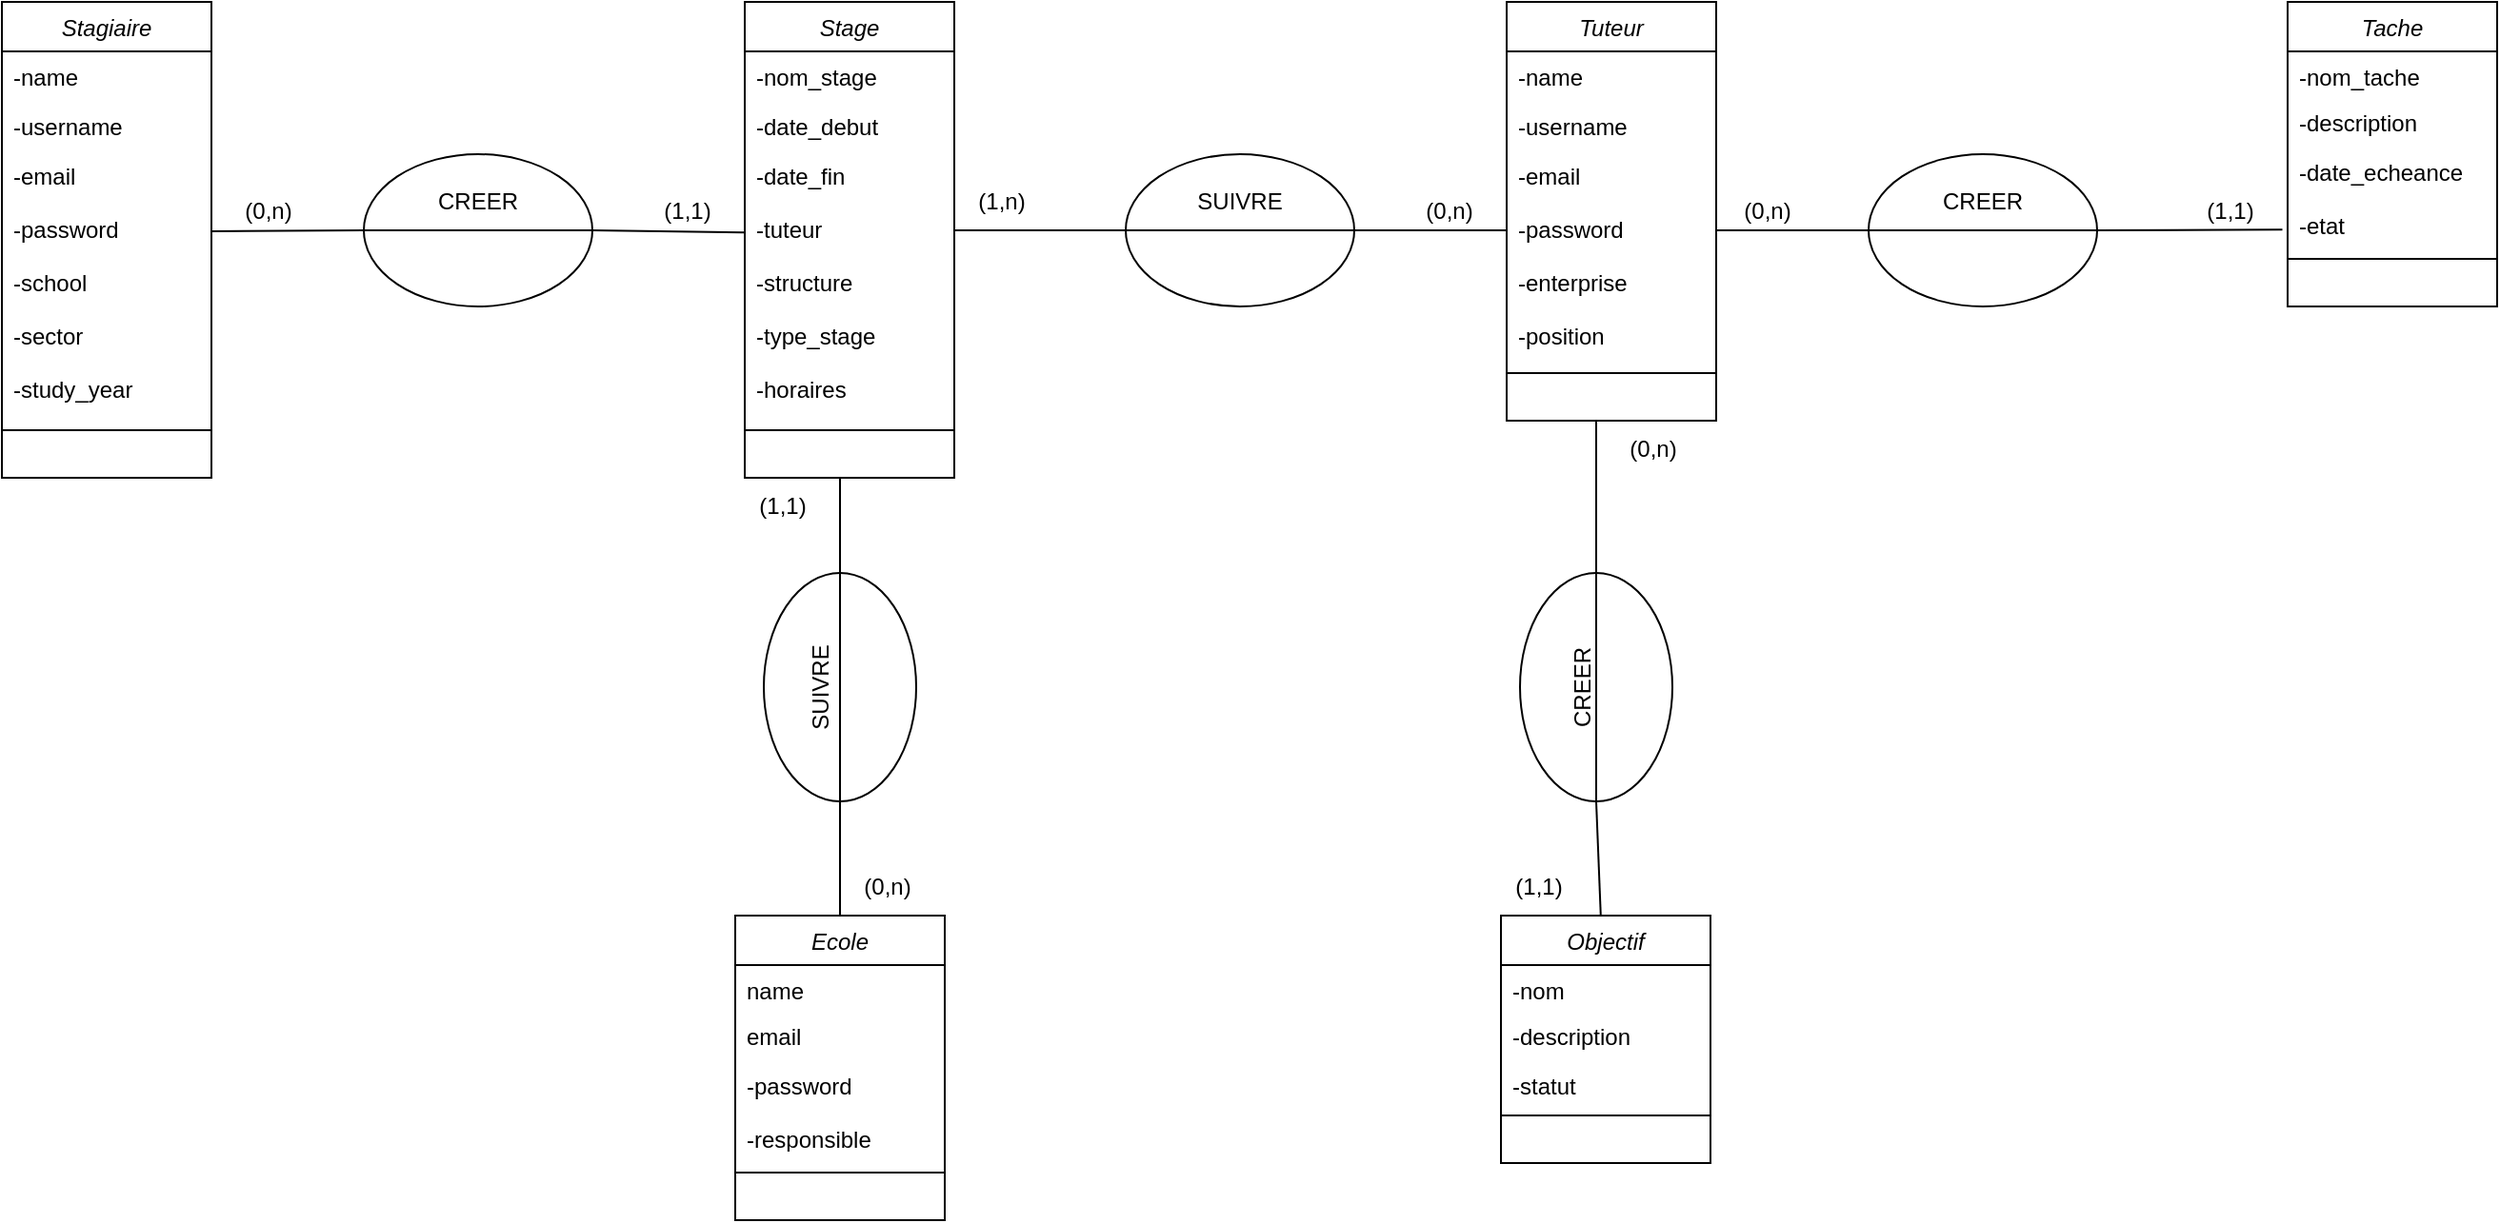 <mxfile version="24.3.1" type="github">
  <diagram id="C5RBs43oDa-KdzZeNtuy" name="Page-1">
    <mxGraphModel dx="1758" dy="669" grid="1" gridSize="10" guides="1" tooltips="1" connect="1" arrows="1" fold="1" page="1" pageScale="1" pageWidth="1654" pageHeight="2336" math="0" shadow="0">
      <root>
        <mxCell id="WIyWlLk6GJQsqaUBKTNV-0" />
        <mxCell id="WIyWlLk6GJQsqaUBKTNV-1" parent="WIyWlLk6GJQsqaUBKTNV-0" />
        <mxCell id="zkfFHV4jXpPFQw0GAbJ--0" value="Stagiaire" style="swimlane;fontStyle=2;align=center;verticalAlign=top;childLayout=stackLayout;horizontal=1;startSize=26;horizontalStack=0;resizeParent=1;resizeLast=0;collapsible=1;marginBottom=0;rounded=0;shadow=0;strokeWidth=1;" parent="WIyWlLk6GJQsqaUBKTNV-1" vertex="1">
          <mxGeometry x="40" y="40" width="110" height="250" as="geometry">
            <mxRectangle x="230" y="140" width="160" height="26" as="alternateBounds" />
          </mxGeometry>
        </mxCell>
        <mxCell id="zkfFHV4jXpPFQw0GAbJ--1" value="-name" style="text;align=left;verticalAlign=top;spacingLeft=4;spacingRight=4;overflow=hidden;rotatable=0;points=[[0,0.5],[1,0.5]];portConstraint=eastwest;" parent="zkfFHV4jXpPFQw0GAbJ--0" vertex="1">
          <mxGeometry y="26" width="110" height="26" as="geometry" />
        </mxCell>
        <mxCell id="zkfFHV4jXpPFQw0GAbJ--2" value="-username" style="text;align=left;verticalAlign=top;spacingLeft=4;spacingRight=4;overflow=hidden;rotatable=0;points=[[0,0.5],[1,0.5]];portConstraint=eastwest;rounded=0;shadow=0;html=0;" parent="zkfFHV4jXpPFQw0GAbJ--0" vertex="1">
          <mxGeometry y="52" width="110" height="26" as="geometry" />
        </mxCell>
        <mxCell id="zkfFHV4jXpPFQw0GAbJ--3" value="-email&#xa;&#xa;-password&#xa;&#xa;-school&#xa;&#xa;-sector&#xa;&#xa;-study_year" style="text;align=left;verticalAlign=top;spacingLeft=4;spacingRight=4;overflow=hidden;rotatable=0;points=[[0,0.5],[1,0.5]];portConstraint=eastwest;rounded=0;shadow=0;html=0;" parent="zkfFHV4jXpPFQw0GAbJ--0" vertex="1">
          <mxGeometry y="78" width="110" height="142" as="geometry" />
        </mxCell>
        <mxCell id="zkfFHV4jXpPFQw0GAbJ--4" value="" style="line;html=1;strokeWidth=1;align=left;verticalAlign=middle;spacingTop=-1;spacingLeft=3;spacingRight=3;rotatable=0;labelPosition=right;points=[];portConstraint=eastwest;" parent="zkfFHV4jXpPFQw0GAbJ--0" vertex="1">
          <mxGeometry y="220" width="110" height="10" as="geometry" />
        </mxCell>
        <mxCell id="qF7rVo1eFIpwI3qwEgAx-1" value="Tuteur" style="swimlane;fontStyle=2;align=center;verticalAlign=top;childLayout=stackLayout;horizontal=1;startSize=26;horizontalStack=0;resizeParent=1;resizeLast=0;collapsible=1;marginBottom=0;rounded=0;shadow=0;strokeWidth=1;" vertex="1" parent="WIyWlLk6GJQsqaUBKTNV-1">
          <mxGeometry x="830" y="40" width="110" height="220" as="geometry">
            <mxRectangle x="230" y="140" width="160" height="26" as="alternateBounds" />
          </mxGeometry>
        </mxCell>
        <mxCell id="qF7rVo1eFIpwI3qwEgAx-2" value="-name" style="text;align=left;verticalAlign=top;spacingLeft=4;spacingRight=4;overflow=hidden;rotatable=0;points=[[0,0.5],[1,0.5]];portConstraint=eastwest;" vertex="1" parent="qF7rVo1eFIpwI3qwEgAx-1">
          <mxGeometry y="26" width="110" height="26" as="geometry" />
        </mxCell>
        <mxCell id="qF7rVo1eFIpwI3qwEgAx-3" value="-username" style="text;align=left;verticalAlign=top;spacingLeft=4;spacingRight=4;overflow=hidden;rotatable=0;points=[[0,0.5],[1,0.5]];portConstraint=eastwest;rounded=0;shadow=0;html=0;" vertex="1" parent="qF7rVo1eFIpwI3qwEgAx-1">
          <mxGeometry y="52" width="110" height="26" as="geometry" />
        </mxCell>
        <mxCell id="qF7rVo1eFIpwI3qwEgAx-4" value="-email&#xa;&#xa;-password&#xa;&#xa;-enterprise&#xa;&#xa;-position" style="text;align=left;verticalAlign=top;spacingLeft=4;spacingRight=4;overflow=hidden;rotatable=0;points=[[0,0.5],[1,0.5]];portConstraint=eastwest;rounded=0;shadow=0;html=0;" vertex="1" parent="qF7rVo1eFIpwI3qwEgAx-1">
          <mxGeometry y="78" width="110" height="102" as="geometry" />
        </mxCell>
        <mxCell id="qF7rVo1eFIpwI3qwEgAx-5" value="" style="line;html=1;strokeWidth=1;align=left;verticalAlign=middle;spacingTop=-1;spacingLeft=3;spacingRight=3;rotatable=0;labelPosition=right;points=[];portConstraint=eastwest;" vertex="1" parent="qF7rVo1eFIpwI3qwEgAx-1">
          <mxGeometry y="180" width="110" height="30" as="geometry" />
        </mxCell>
        <mxCell id="qF7rVo1eFIpwI3qwEgAx-6" value="Ecole" style="swimlane;fontStyle=2;align=center;verticalAlign=top;childLayout=stackLayout;horizontal=1;startSize=26;horizontalStack=0;resizeParent=1;resizeLast=0;collapsible=1;marginBottom=0;rounded=0;shadow=0;strokeWidth=1;" vertex="1" parent="WIyWlLk6GJQsqaUBKTNV-1">
          <mxGeometry x="425" y="520" width="110" height="160" as="geometry">
            <mxRectangle x="230" y="140" width="160" height="26" as="alternateBounds" />
          </mxGeometry>
        </mxCell>
        <mxCell id="qF7rVo1eFIpwI3qwEgAx-7" value="name" style="text;align=left;verticalAlign=top;spacingLeft=4;spacingRight=4;overflow=hidden;rotatable=0;points=[[0,0.5],[1,0.5]];portConstraint=eastwest;" vertex="1" parent="qF7rVo1eFIpwI3qwEgAx-6">
          <mxGeometry y="26" width="110" height="24" as="geometry" />
        </mxCell>
        <mxCell id="qF7rVo1eFIpwI3qwEgAx-8" value="email" style="text;align=left;verticalAlign=top;spacingLeft=4;spacingRight=4;overflow=hidden;rotatable=0;points=[[0,0.5],[1,0.5]];portConstraint=eastwest;rounded=0;shadow=0;html=0;" vertex="1" parent="qF7rVo1eFIpwI3qwEgAx-6">
          <mxGeometry y="50" width="110" height="26" as="geometry" />
        </mxCell>
        <mxCell id="qF7rVo1eFIpwI3qwEgAx-9" value="-password&#xa;&#xa;-responsible" style="text;align=left;verticalAlign=top;spacingLeft=4;spacingRight=4;overflow=hidden;rotatable=0;points=[[0,0.5],[1,0.5]];portConstraint=eastwest;rounded=0;shadow=0;html=0;" vertex="1" parent="qF7rVo1eFIpwI3qwEgAx-6">
          <mxGeometry y="76" width="110" height="44" as="geometry" />
        </mxCell>
        <mxCell id="qF7rVo1eFIpwI3qwEgAx-10" value="" style="line;html=1;strokeWidth=1;align=left;verticalAlign=middle;spacingTop=-1;spacingLeft=3;spacingRight=3;rotatable=0;labelPosition=right;points=[];portConstraint=eastwest;" vertex="1" parent="qF7rVo1eFIpwI3qwEgAx-6">
          <mxGeometry y="120" width="110" height="30" as="geometry" />
        </mxCell>
        <mxCell id="qF7rVo1eFIpwI3qwEgAx-11" value="Stage" style="swimlane;fontStyle=2;align=center;verticalAlign=top;childLayout=stackLayout;horizontal=1;startSize=26;horizontalStack=0;resizeParent=1;resizeLast=0;collapsible=1;marginBottom=0;rounded=0;shadow=0;strokeWidth=1;" vertex="1" parent="WIyWlLk6GJQsqaUBKTNV-1">
          <mxGeometry x="430" y="40" width="110" height="250" as="geometry">
            <mxRectangle x="230" y="140" width="160" height="26" as="alternateBounds" />
          </mxGeometry>
        </mxCell>
        <mxCell id="qF7rVo1eFIpwI3qwEgAx-12" value="-nom_stage" style="text;align=left;verticalAlign=top;spacingLeft=4;spacingRight=4;overflow=hidden;rotatable=0;points=[[0,0.5],[1,0.5]];portConstraint=eastwest;" vertex="1" parent="qF7rVo1eFIpwI3qwEgAx-11">
          <mxGeometry y="26" width="110" height="26" as="geometry" />
        </mxCell>
        <mxCell id="qF7rVo1eFIpwI3qwEgAx-13" value="-date_debut" style="text;align=left;verticalAlign=top;spacingLeft=4;spacingRight=4;overflow=hidden;rotatable=0;points=[[0,0.5],[1,0.5]];portConstraint=eastwest;rounded=0;shadow=0;html=0;" vertex="1" parent="qF7rVo1eFIpwI3qwEgAx-11">
          <mxGeometry y="52" width="110" height="26" as="geometry" />
        </mxCell>
        <mxCell id="qF7rVo1eFIpwI3qwEgAx-14" value="-date_fin&#xa;&#xa;-tuteur&#xa;&#xa;-structure&#xa;&#xa;-type_stage&#xa;&#xa;-horaires" style="text;align=left;verticalAlign=top;spacingLeft=4;spacingRight=4;overflow=hidden;rotatable=0;points=[[0,0.5],[1,0.5]];portConstraint=eastwest;rounded=0;shadow=0;html=0;" vertex="1" parent="qF7rVo1eFIpwI3qwEgAx-11">
          <mxGeometry y="78" width="110" height="132" as="geometry" />
        </mxCell>
        <mxCell id="qF7rVo1eFIpwI3qwEgAx-15" value="" style="line;html=1;strokeWidth=1;align=left;verticalAlign=middle;spacingTop=-1;spacingLeft=3;spacingRight=3;rotatable=0;labelPosition=right;points=[];portConstraint=eastwest;" vertex="1" parent="qF7rVo1eFIpwI3qwEgAx-11">
          <mxGeometry y="210" width="110" height="30" as="geometry" />
        </mxCell>
        <mxCell id="qF7rVo1eFIpwI3qwEgAx-16" value="Tache" style="swimlane;fontStyle=2;align=center;verticalAlign=top;childLayout=stackLayout;horizontal=1;startSize=26;horizontalStack=0;resizeParent=1;resizeLast=0;collapsible=1;marginBottom=0;rounded=0;shadow=0;strokeWidth=1;" vertex="1" parent="WIyWlLk6GJQsqaUBKTNV-1">
          <mxGeometry x="1240" y="40" width="110" height="160" as="geometry">
            <mxRectangle x="230" y="140" width="160" height="26" as="alternateBounds" />
          </mxGeometry>
        </mxCell>
        <mxCell id="qF7rVo1eFIpwI3qwEgAx-17" value="-nom_tache" style="text;align=left;verticalAlign=top;spacingLeft=4;spacingRight=4;overflow=hidden;rotatable=0;points=[[0,0.5],[1,0.5]];portConstraint=eastwest;" vertex="1" parent="qF7rVo1eFIpwI3qwEgAx-16">
          <mxGeometry y="26" width="110" height="24" as="geometry" />
        </mxCell>
        <mxCell id="qF7rVo1eFIpwI3qwEgAx-18" value="-description" style="text;align=left;verticalAlign=top;spacingLeft=4;spacingRight=4;overflow=hidden;rotatable=0;points=[[0,0.5],[1,0.5]];portConstraint=eastwest;rounded=0;shadow=0;html=0;" vertex="1" parent="qF7rVo1eFIpwI3qwEgAx-16">
          <mxGeometry y="50" width="110" height="26" as="geometry" />
        </mxCell>
        <mxCell id="qF7rVo1eFIpwI3qwEgAx-19" value="-date_echeance&#xa;&#xa;-etat" style="text;align=left;verticalAlign=top;spacingLeft=4;spacingRight=4;overflow=hidden;rotatable=0;points=[[0,0.5],[1,0.5]];portConstraint=eastwest;rounded=0;shadow=0;html=0;" vertex="1" parent="qF7rVo1eFIpwI3qwEgAx-16">
          <mxGeometry y="76" width="110" height="44" as="geometry" />
        </mxCell>
        <mxCell id="qF7rVo1eFIpwI3qwEgAx-20" value="" style="line;html=1;strokeWidth=1;align=left;verticalAlign=middle;spacingTop=-1;spacingLeft=3;spacingRight=3;rotatable=0;labelPosition=right;points=[];portConstraint=eastwest;" vertex="1" parent="qF7rVo1eFIpwI3qwEgAx-16">
          <mxGeometry y="120" width="110" height="30" as="geometry" />
        </mxCell>
        <mxCell id="qF7rVo1eFIpwI3qwEgAx-21" value="Objectif" style="swimlane;fontStyle=2;align=center;verticalAlign=top;childLayout=stackLayout;horizontal=1;startSize=26;horizontalStack=0;resizeParent=1;resizeLast=0;collapsible=1;marginBottom=0;rounded=0;shadow=0;strokeWidth=1;" vertex="1" parent="WIyWlLk6GJQsqaUBKTNV-1">
          <mxGeometry x="827" y="520" width="110" height="130" as="geometry">
            <mxRectangle x="230" y="140" width="160" height="26" as="alternateBounds" />
          </mxGeometry>
        </mxCell>
        <mxCell id="qF7rVo1eFIpwI3qwEgAx-22" value="-nom" style="text;align=left;verticalAlign=top;spacingLeft=4;spacingRight=4;overflow=hidden;rotatable=0;points=[[0,0.5],[1,0.5]];portConstraint=eastwest;" vertex="1" parent="qF7rVo1eFIpwI3qwEgAx-21">
          <mxGeometry y="26" width="110" height="24" as="geometry" />
        </mxCell>
        <mxCell id="qF7rVo1eFIpwI3qwEgAx-23" value="-description" style="text;align=left;verticalAlign=top;spacingLeft=4;spacingRight=4;overflow=hidden;rotatable=0;points=[[0,0.5],[1,0.5]];portConstraint=eastwest;rounded=0;shadow=0;html=0;" vertex="1" parent="qF7rVo1eFIpwI3qwEgAx-21">
          <mxGeometry y="50" width="110" height="26" as="geometry" />
        </mxCell>
        <mxCell id="qF7rVo1eFIpwI3qwEgAx-24" value="-statut" style="text;align=left;verticalAlign=top;spacingLeft=4;spacingRight=4;overflow=hidden;rotatable=0;points=[[0,0.5],[1,0.5]];portConstraint=eastwest;rounded=0;shadow=0;html=0;" vertex="1" parent="qF7rVo1eFIpwI3qwEgAx-21">
          <mxGeometry y="76" width="110" height="14" as="geometry" />
        </mxCell>
        <mxCell id="qF7rVo1eFIpwI3qwEgAx-25" value="" style="line;html=1;strokeWidth=1;align=left;verticalAlign=middle;spacingTop=-1;spacingLeft=3;spacingRight=3;rotatable=0;labelPosition=right;points=[];portConstraint=eastwest;" vertex="1" parent="qF7rVo1eFIpwI3qwEgAx-21">
          <mxGeometry y="90" width="110" height="30" as="geometry" />
        </mxCell>
        <mxCell id="qF7rVo1eFIpwI3qwEgAx-28" value="" style="ellipse;whiteSpace=wrap;html=1;" vertex="1" parent="WIyWlLk6GJQsqaUBKTNV-1">
          <mxGeometry x="230" y="120" width="120" height="80" as="geometry" />
        </mxCell>
        <mxCell id="qF7rVo1eFIpwI3qwEgAx-29" value="" style="endArrow=none;html=1;rounded=0;exitX=0;exitY=0.5;exitDx=0;exitDy=0;entryX=1;entryY=0.5;entryDx=0;entryDy=0;" edge="1" parent="WIyWlLk6GJQsqaUBKTNV-1" source="qF7rVo1eFIpwI3qwEgAx-28" target="qF7rVo1eFIpwI3qwEgAx-28">
          <mxGeometry width="50" height="50" relative="1" as="geometry">
            <mxPoint x="480" y="450" as="sourcePoint" />
            <mxPoint x="150" y="440" as="targetPoint" />
          </mxGeometry>
        </mxCell>
        <mxCell id="qF7rVo1eFIpwI3qwEgAx-30" value="CREER" style="text;html=1;align=center;verticalAlign=middle;whiteSpace=wrap;rounded=0;" vertex="1" parent="WIyWlLk6GJQsqaUBKTNV-1">
          <mxGeometry x="260" y="130" width="60" height="30" as="geometry" />
        </mxCell>
        <mxCell id="qF7rVo1eFIpwI3qwEgAx-35" value="" style="ellipse;whiteSpace=wrap;html=1;" vertex="1" parent="WIyWlLk6GJQsqaUBKTNV-1">
          <mxGeometry x="630" y="120" width="120" height="80" as="geometry" />
        </mxCell>
        <mxCell id="qF7rVo1eFIpwI3qwEgAx-44" value="" style="ellipse;whiteSpace=wrap;html=1;" vertex="1" parent="WIyWlLk6GJQsqaUBKTNV-1">
          <mxGeometry x="1020" y="120" width="120" height="80" as="geometry" />
        </mxCell>
        <mxCell id="qF7rVo1eFIpwI3qwEgAx-45" value="CREER" style="text;html=1;align=center;verticalAlign=middle;whiteSpace=wrap;rounded=0;" vertex="1" parent="WIyWlLk6GJQsqaUBKTNV-1">
          <mxGeometry x="1050" y="130" width="60" height="30" as="geometry" />
        </mxCell>
        <mxCell id="qF7rVo1eFIpwI3qwEgAx-46" value="" style="endArrow=none;html=1;rounded=0;exitX=0;exitY=0.5;exitDx=0;exitDy=0;entryX=1;entryY=0.5;entryDx=0;entryDy=0;" edge="1" parent="WIyWlLk6GJQsqaUBKTNV-1" source="qF7rVo1eFIpwI3qwEgAx-44" target="qF7rVo1eFIpwI3qwEgAx-44">
          <mxGeometry width="50" height="50" relative="1" as="geometry">
            <mxPoint x="480" y="490" as="sourcePoint" />
            <mxPoint x="520" y="440" as="targetPoint" />
          </mxGeometry>
        </mxCell>
        <mxCell id="qF7rVo1eFIpwI3qwEgAx-47" value="SUIVRE" style="text;html=1;align=center;verticalAlign=middle;whiteSpace=wrap;rounded=0;" vertex="1" parent="WIyWlLk6GJQsqaUBKTNV-1">
          <mxGeometry x="660" y="130" width="60" height="30" as="geometry" />
        </mxCell>
        <mxCell id="qF7rVo1eFIpwI3qwEgAx-48" value="" style="endArrow=none;html=1;rounded=0;entryX=1;entryY=0.5;entryDx=0;entryDy=0;exitX=0;exitY=0.5;exitDx=0;exitDy=0;" edge="1" parent="WIyWlLk6GJQsqaUBKTNV-1" source="qF7rVo1eFIpwI3qwEgAx-35" target="qF7rVo1eFIpwI3qwEgAx-35">
          <mxGeometry width="50" height="50" relative="1" as="geometry">
            <mxPoint x="450" y="250" as="sourcePoint" />
            <mxPoint x="500" y="200" as="targetPoint" />
          </mxGeometry>
        </mxCell>
        <mxCell id="qF7rVo1eFIpwI3qwEgAx-49" value="" style="endArrow=none;html=1;rounded=0;exitX=1;exitY=0.5;exitDx=0;exitDy=0;entryX=-0.004;entryY=0.327;entryDx=0;entryDy=0;entryPerimeter=0;" edge="1" parent="WIyWlLk6GJQsqaUBKTNV-1" source="qF7rVo1eFIpwI3qwEgAx-28" target="qF7rVo1eFIpwI3qwEgAx-14">
          <mxGeometry width="50" height="50" relative="1" as="geometry">
            <mxPoint x="450" y="250" as="sourcePoint" />
            <mxPoint x="500" y="200" as="targetPoint" />
          </mxGeometry>
        </mxCell>
        <mxCell id="qF7rVo1eFIpwI3qwEgAx-50" value="" style="endArrow=none;html=1;rounded=0;exitX=1;exitY=0.299;exitDx=0;exitDy=0;entryX=0;entryY=0.5;entryDx=0;entryDy=0;exitPerimeter=0;" edge="1" parent="WIyWlLk6GJQsqaUBKTNV-1" source="zkfFHV4jXpPFQw0GAbJ--3" target="qF7rVo1eFIpwI3qwEgAx-28">
          <mxGeometry width="50" height="50" relative="1" as="geometry">
            <mxPoint x="330" y="170" as="sourcePoint" />
            <mxPoint x="370" y="171" as="targetPoint" />
          </mxGeometry>
        </mxCell>
        <mxCell id="qF7rVo1eFIpwI3qwEgAx-52" value="" style="endArrow=none;html=1;rounded=0;" edge="1" parent="WIyWlLk6GJQsqaUBKTNV-1">
          <mxGeometry width="50" height="50" relative="1" as="geometry">
            <mxPoint x="830" y="160" as="sourcePoint" />
            <mxPoint x="750" y="160" as="targetPoint" />
          </mxGeometry>
        </mxCell>
        <mxCell id="qF7rVo1eFIpwI3qwEgAx-53" value="" style="endArrow=none;html=1;rounded=0;" edge="1" parent="WIyWlLk6GJQsqaUBKTNV-1">
          <mxGeometry width="50" height="50" relative="1" as="geometry">
            <mxPoint x="1020" y="160" as="sourcePoint" />
            <mxPoint x="940" y="160" as="targetPoint" />
          </mxGeometry>
        </mxCell>
        <mxCell id="qF7rVo1eFIpwI3qwEgAx-54" value="" style="endArrow=none;html=1;rounded=0;exitX=-0.025;exitY=0.991;exitDx=0;exitDy=0;exitPerimeter=0;" edge="1" parent="WIyWlLk6GJQsqaUBKTNV-1" source="qF7rVo1eFIpwI3qwEgAx-19">
          <mxGeometry width="50" height="50" relative="1" as="geometry">
            <mxPoint x="1030" y="170" as="sourcePoint" />
            <mxPoint x="1140" y="160" as="targetPoint" />
          </mxGeometry>
        </mxCell>
        <mxCell id="qF7rVo1eFIpwI3qwEgAx-55" value="" style="ellipse;whiteSpace=wrap;html=1;rotation=-90;" vertex="1" parent="WIyWlLk6GJQsqaUBKTNV-1">
          <mxGeometry x="420" y="360" width="120" height="80" as="geometry" />
        </mxCell>
        <mxCell id="qF7rVo1eFIpwI3qwEgAx-57" value="" style="endArrow=none;html=1;rounded=0;entryX=1;entryY=0.5;entryDx=0;entryDy=0;" edge="1" parent="WIyWlLk6GJQsqaUBKTNV-1" target="qF7rVo1eFIpwI3qwEgAx-55">
          <mxGeometry width="50" height="50" relative="1" as="geometry">
            <mxPoint x="480" y="470" as="sourcePoint" />
            <mxPoint x="760" y="170" as="targetPoint" />
          </mxGeometry>
        </mxCell>
        <mxCell id="qF7rVo1eFIpwI3qwEgAx-58" value="" style="endArrow=none;html=1;rounded=0;" edge="1" parent="WIyWlLk6GJQsqaUBKTNV-1">
          <mxGeometry width="50" height="50" relative="1" as="geometry">
            <mxPoint x="480" y="340" as="sourcePoint" />
            <mxPoint x="480" y="290" as="targetPoint" />
          </mxGeometry>
        </mxCell>
        <mxCell id="qF7rVo1eFIpwI3qwEgAx-59" value="" style="endArrow=none;html=1;rounded=0;exitX=0.5;exitY=0;exitDx=0;exitDy=0;" edge="1" parent="WIyWlLk6GJQsqaUBKTNV-1" source="qF7rVo1eFIpwI3qwEgAx-6">
          <mxGeometry width="50" height="50" relative="1" as="geometry">
            <mxPoint x="490" y="370" as="sourcePoint" />
            <mxPoint x="480" y="460" as="targetPoint" />
          </mxGeometry>
        </mxCell>
        <mxCell id="qF7rVo1eFIpwI3qwEgAx-62" value="SUIVRE" style="text;html=1;align=center;verticalAlign=middle;whiteSpace=wrap;rounded=0;rotation=-90;" vertex="1" parent="WIyWlLk6GJQsqaUBKTNV-1">
          <mxGeometry x="440" y="385" width="60" height="30" as="geometry" />
        </mxCell>
        <mxCell id="qF7rVo1eFIpwI3qwEgAx-63" value="" style="ellipse;whiteSpace=wrap;html=1;rotation=-90;" vertex="1" parent="WIyWlLk6GJQsqaUBKTNV-1">
          <mxGeometry x="817" y="360" width="120" height="80" as="geometry" />
        </mxCell>
        <mxCell id="qF7rVo1eFIpwI3qwEgAx-64" value="" style="endArrow=none;html=1;rounded=0;exitX=1;exitY=0.5;exitDx=0;exitDy=0;" edge="1" parent="WIyWlLk6GJQsqaUBKTNV-1" source="qF7rVo1eFIpwI3qwEgAx-63">
          <mxGeometry width="50" height="50" relative="1" as="geometry">
            <mxPoint x="490" y="350" as="sourcePoint" />
            <mxPoint x="877" y="260" as="targetPoint" />
          </mxGeometry>
        </mxCell>
        <mxCell id="qF7rVo1eFIpwI3qwEgAx-65" value="" style="endArrow=none;html=1;rounded=0;exitX=0;exitY=0.5;exitDx=0;exitDy=0;" edge="1" parent="WIyWlLk6GJQsqaUBKTNV-1" source="qF7rVo1eFIpwI3qwEgAx-63" target="qF7rVo1eFIpwI3qwEgAx-21">
          <mxGeometry width="50" height="50" relative="1" as="geometry">
            <mxPoint x="500" y="360" as="sourcePoint" />
            <mxPoint x="500" y="310" as="targetPoint" />
          </mxGeometry>
        </mxCell>
        <mxCell id="qF7rVo1eFIpwI3qwEgAx-66" value="CREER" style="text;html=1;align=center;verticalAlign=middle;whiteSpace=wrap;rounded=0;rotation=-90;" vertex="1" parent="WIyWlLk6GJQsqaUBKTNV-1">
          <mxGeometry x="840" y="385" width="60" height="30" as="geometry" />
        </mxCell>
        <mxCell id="qF7rVo1eFIpwI3qwEgAx-67" value="" style="endArrow=none;html=1;rounded=0;entryX=1;entryY=0.5;entryDx=0;entryDy=0;" edge="1" parent="WIyWlLk6GJQsqaUBKTNV-1" target="qF7rVo1eFIpwI3qwEgAx-63">
          <mxGeometry width="50" height="50" relative="1" as="geometry">
            <mxPoint x="877" y="460" as="sourcePoint" />
            <mxPoint x="490" y="470" as="targetPoint" />
          </mxGeometry>
        </mxCell>
        <mxCell id="qF7rVo1eFIpwI3qwEgAx-68" value="(0,n)" style="text;html=1;align=center;verticalAlign=middle;whiteSpace=wrap;rounded=0;" vertex="1" parent="WIyWlLk6GJQsqaUBKTNV-1">
          <mxGeometry x="150" y="135" width="60" height="30" as="geometry" />
        </mxCell>
        <mxCell id="qF7rVo1eFIpwI3qwEgAx-69" value="(1,1)" style="text;html=1;align=center;verticalAlign=middle;whiteSpace=wrap;rounded=0;" vertex="1" parent="WIyWlLk6GJQsqaUBKTNV-1">
          <mxGeometry x="370" y="135" width="60" height="30" as="geometry" />
        </mxCell>
        <mxCell id="qF7rVo1eFIpwI3qwEgAx-71" value="" style="endArrow=none;html=1;rounded=0;entryX=1;entryY=0.318;entryDx=0;entryDy=0;entryPerimeter=0;" edge="1" parent="WIyWlLk6GJQsqaUBKTNV-1" target="qF7rVo1eFIpwI3qwEgAx-14">
          <mxGeometry width="50" height="50" relative="1" as="geometry">
            <mxPoint x="630" y="160" as="sourcePoint" />
            <mxPoint x="594.34" y="199.63" as="targetPoint" />
          </mxGeometry>
        </mxCell>
        <mxCell id="qF7rVo1eFIpwI3qwEgAx-72" value="(1,n)" style="text;html=1;align=center;verticalAlign=middle;whiteSpace=wrap;rounded=0;" vertex="1" parent="WIyWlLk6GJQsqaUBKTNV-1">
          <mxGeometry x="535" y="130" width="60" height="30" as="geometry" />
        </mxCell>
        <mxCell id="qF7rVo1eFIpwI3qwEgAx-73" value="(0,n)" style="text;html=1;align=center;verticalAlign=middle;whiteSpace=wrap;rounded=0;" vertex="1" parent="WIyWlLk6GJQsqaUBKTNV-1">
          <mxGeometry x="770" y="135" width="60" height="30" as="geometry" />
        </mxCell>
        <mxCell id="qF7rVo1eFIpwI3qwEgAx-74" value="(0,n)" style="text;html=1;align=center;verticalAlign=middle;whiteSpace=wrap;rounded=0;" vertex="1" parent="WIyWlLk6GJQsqaUBKTNV-1">
          <mxGeometry x="937" y="135" width="60" height="30" as="geometry" />
        </mxCell>
        <mxCell id="qF7rVo1eFIpwI3qwEgAx-75" value="(1,1)" style="text;html=1;align=center;verticalAlign=middle;whiteSpace=wrap;rounded=0;" vertex="1" parent="WIyWlLk6GJQsqaUBKTNV-1">
          <mxGeometry x="1180" y="135" width="60" height="30" as="geometry" />
        </mxCell>
        <mxCell id="qF7rVo1eFIpwI3qwEgAx-77" value="(0,n)" style="text;html=1;align=center;verticalAlign=middle;whiteSpace=wrap;rounded=0;" vertex="1" parent="WIyWlLk6GJQsqaUBKTNV-1">
          <mxGeometry x="475" y="490" width="60" height="30" as="geometry" />
        </mxCell>
        <mxCell id="qF7rVo1eFIpwI3qwEgAx-78" value="(1,1)" style="text;html=1;align=center;verticalAlign=middle;whiteSpace=wrap;rounded=0;" vertex="1" parent="WIyWlLk6GJQsqaUBKTNV-1">
          <mxGeometry x="420" y="290" width="60" height="30" as="geometry" />
        </mxCell>
        <mxCell id="qF7rVo1eFIpwI3qwEgAx-79" value="(0,n)" style="text;html=1;align=center;verticalAlign=middle;whiteSpace=wrap;rounded=0;" vertex="1" parent="WIyWlLk6GJQsqaUBKTNV-1">
          <mxGeometry x="877" y="260" width="60" height="30" as="geometry" />
        </mxCell>
        <mxCell id="qF7rVo1eFIpwI3qwEgAx-80" value="(1,1)" style="text;html=1;align=center;verticalAlign=middle;whiteSpace=wrap;rounded=0;" vertex="1" parent="WIyWlLk6GJQsqaUBKTNV-1">
          <mxGeometry x="817" y="490" width="60" height="30" as="geometry" />
        </mxCell>
      </root>
    </mxGraphModel>
  </diagram>
</mxfile>
